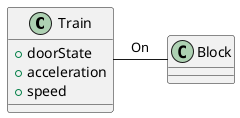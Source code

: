 @startuml trainBlock
class Train {
  + doorState
  + acceleration
  + speed
}

class Block { }

Train -right- Block: "On"
@enduml
